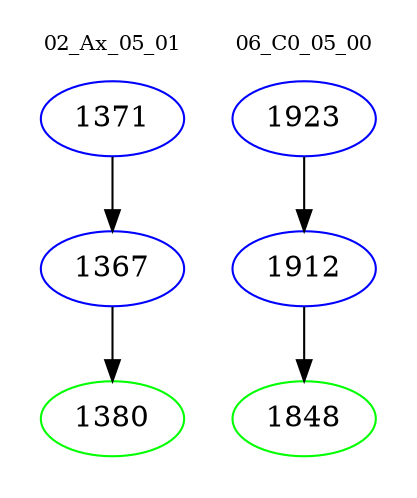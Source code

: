 digraph{
subgraph cluster_0 {
color = white
label = "02_Ax_05_01";
fontsize=10;
T0_1371 [label="1371", color="blue"]
T0_1371 -> T0_1367 [color="black"]
T0_1367 [label="1367", color="blue"]
T0_1367 -> T0_1380 [color="black"]
T0_1380 [label="1380", color="green"]
}
subgraph cluster_1 {
color = white
label = "06_C0_05_00";
fontsize=10;
T1_1923 [label="1923", color="blue"]
T1_1923 -> T1_1912 [color="black"]
T1_1912 [label="1912", color="blue"]
T1_1912 -> T1_1848 [color="black"]
T1_1848 [label="1848", color="green"]
}
}
